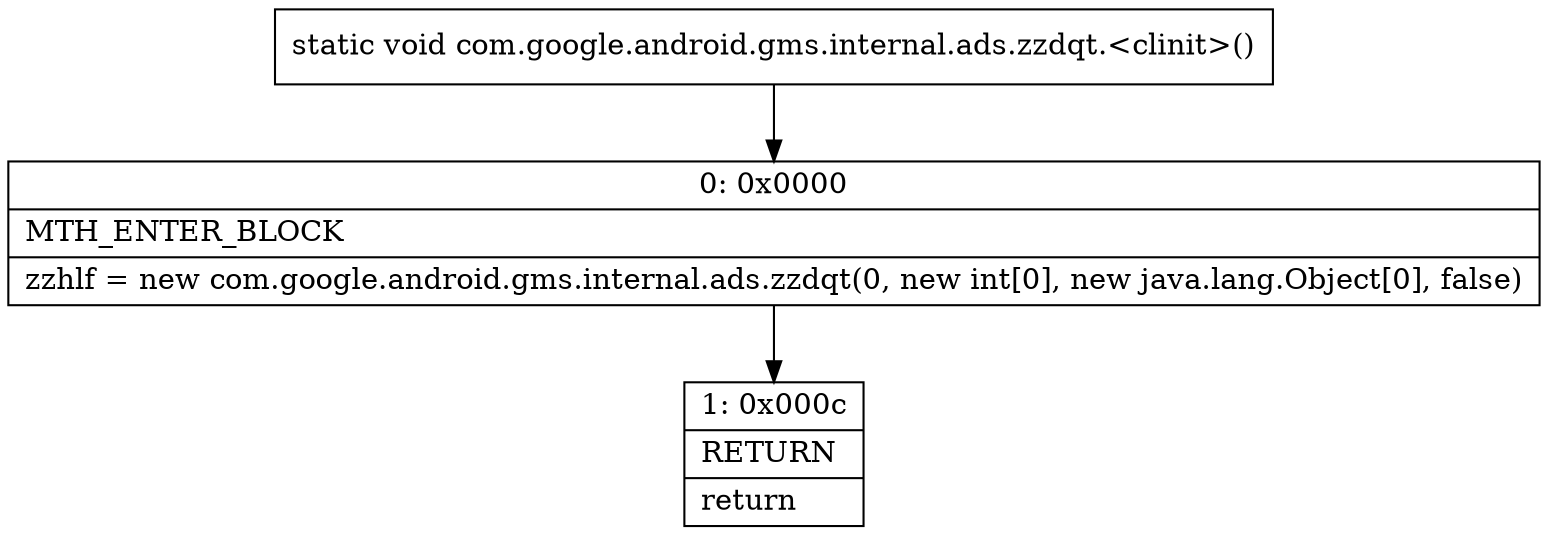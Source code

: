 digraph "CFG forcom.google.android.gms.internal.ads.zzdqt.\<clinit\>()V" {
Node_0 [shape=record,label="{0\:\ 0x0000|MTH_ENTER_BLOCK\l|zzhlf = new com.google.android.gms.internal.ads.zzdqt(0, new int[0], new java.lang.Object[0], false)\l}"];
Node_1 [shape=record,label="{1\:\ 0x000c|RETURN\l|return\l}"];
MethodNode[shape=record,label="{static void com.google.android.gms.internal.ads.zzdqt.\<clinit\>() }"];
MethodNode -> Node_0;
Node_0 -> Node_1;
}

